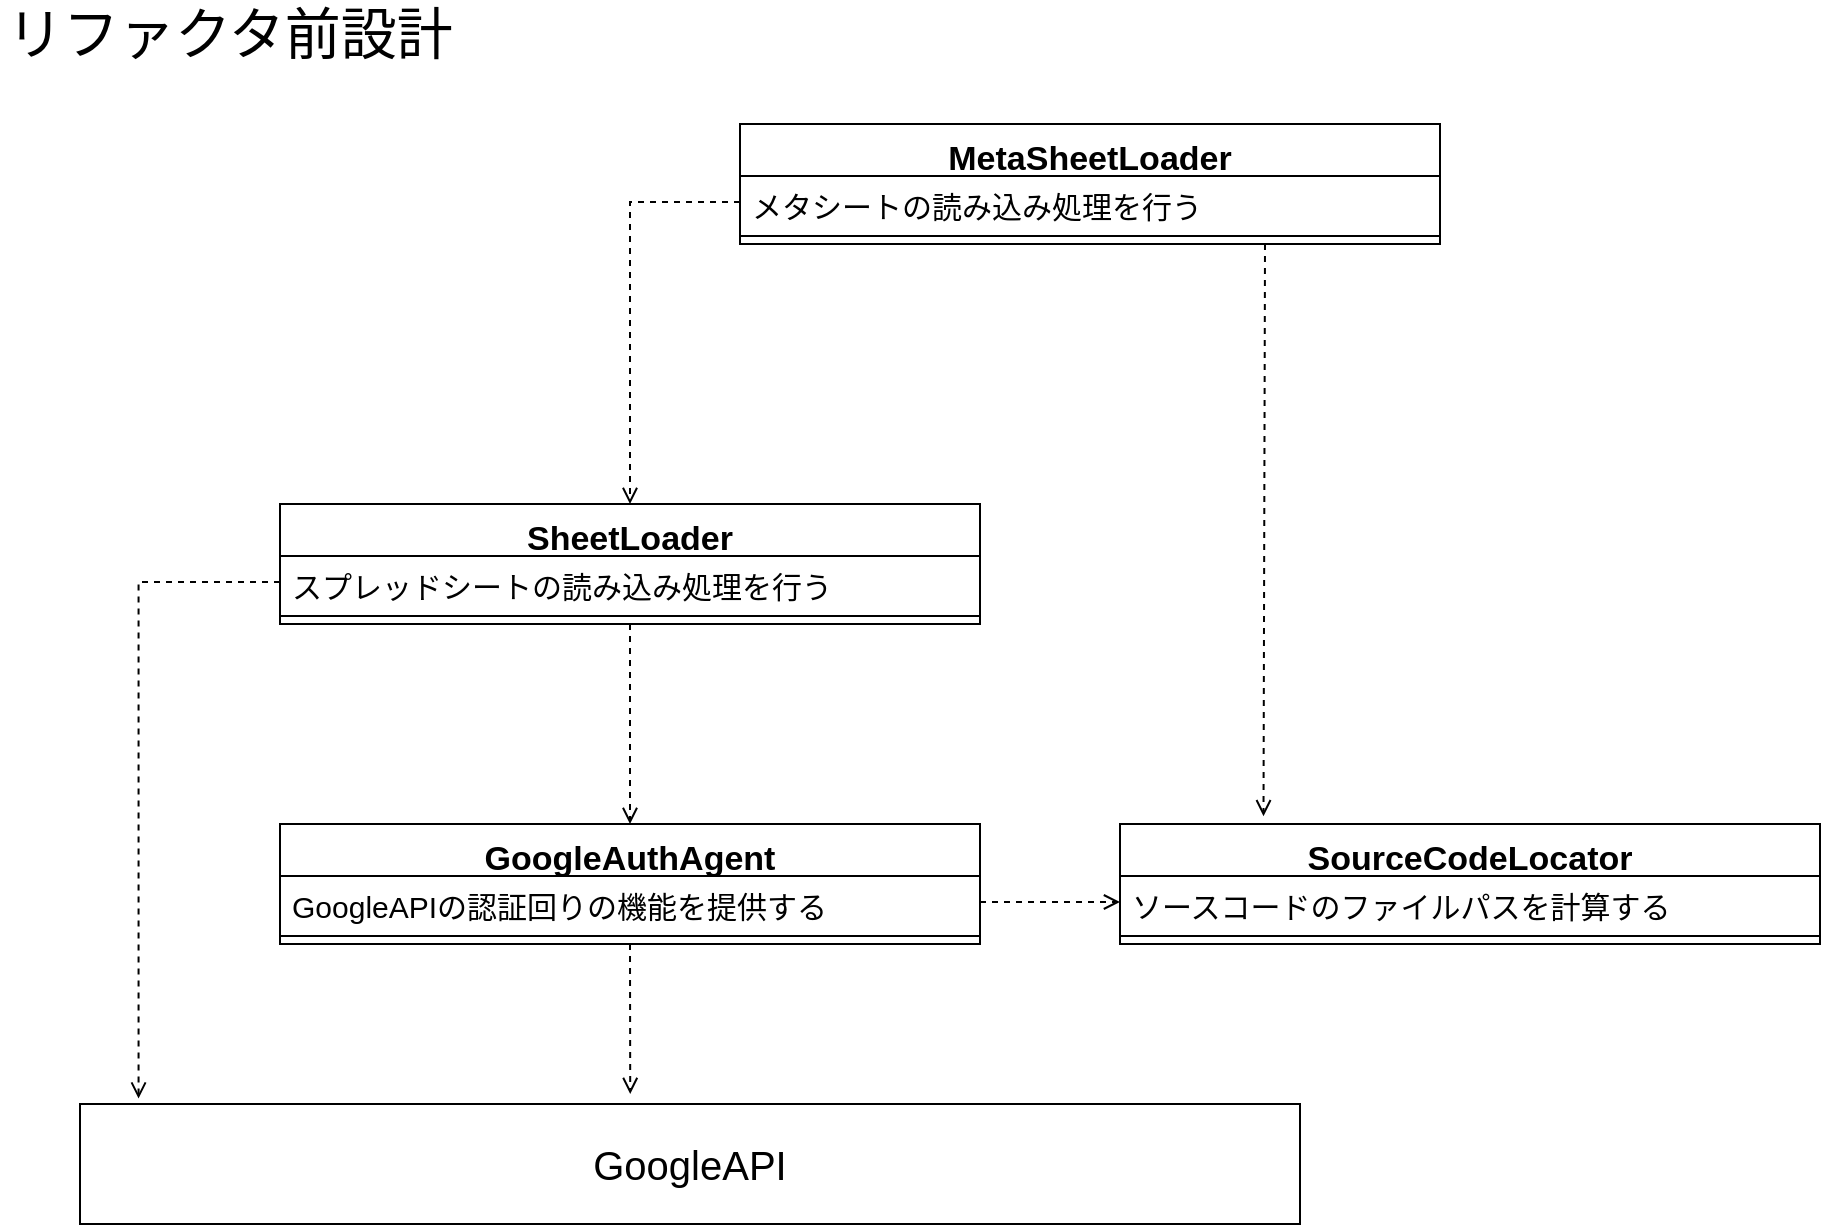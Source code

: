 <mxfile version="18.0.1" type="device"><diagram id="TsSHiBZA91tC2skRjHMI" name="ページ1"><mxGraphModel dx="1296" dy="1018" grid="1" gridSize="10" guides="1" tooltips="1" connect="1" arrows="1" fold="1" page="1" pageScale="1" pageWidth="827" pageHeight="1169" math="0" shadow="0"><root><mxCell id="0"/><mxCell id="1" parent="0"/><mxCell id="dmz9l4l7c1sC0X8st1dr-1" value="&lt;font style=&quot;font-size: 28px;&quot;&gt;リファクタ前設計&lt;/font&gt;" style="text;html=1;strokeColor=none;fillColor=none;align=center;verticalAlign=middle;whiteSpace=wrap;rounded=0;fontSize=28;" vertex="1" parent="1"><mxGeometry x="130" y="210" width="230" height="30" as="geometry"/></mxCell><mxCell id="dmz9l4l7c1sC0X8st1dr-2" value="GoogleAuthAgent" style="swimlane;fontStyle=1;align=center;verticalAlign=top;childLayout=stackLayout;horizontal=1;startSize=26;horizontalStack=0;resizeParent=1;resizeParentMax=0;resizeLast=0;collapsible=1;marginBottom=0;fontSize=17;" vertex="1" parent="1"><mxGeometry x="270" y="620" width="350" height="60" as="geometry"/></mxCell><mxCell id="dmz9l4l7c1sC0X8st1dr-3" value="GoogleAPIの認証回りの機能を提供する" style="text;strokeColor=none;fillColor=none;align=left;verticalAlign=top;spacingLeft=4;spacingRight=4;overflow=hidden;rotatable=0;points=[[0,0.5],[1,0.5]];portConstraint=eastwest;fontSize=15;" vertex="1" parent="dmz9l4l7c1sC0X8st1dr-2"><mxGeometry y="26" width="350" height="26" as="geometry"/></mxCell><mxCell id="dmz9l4l7c1sC0X8st1dr-4" value="" style="line;strokeWidth=1;fillColor=none;align=left;verticalAlign=middle;spacingTop=-1;spacingLeft=3;spacingRight=3;rotatable=0;labelPosition=right;points=[];portConstraint=eastwest;fontSize=20;" vertex="1" parent="dmz9l4l7c1sC0X8st1dr-2"><mxGeometry y="52" width="350" height="8" as="geometry"/></mxCell><mxCell id="dmz9l4l7c1sC0X8st1dr-7" value="&lt;font style=&quot;font-size: 20px;&quot;&gt;GoogleAPI&lt;/font&gt;" style="rounded=0;whiteSpace=wrap;html=1;fontSize=15;" vertex="1" parent="1"><mxGeometry x="170" y="760" width="610" height="60" as="geometry"/></mxCell><mxCell id="dmz9l4l7c1sC0X8st1dr-8" value="" style="endArrow=open;html=1;rounded=0;fontSize=20;exitX=0.5;exitY=1;exitDx=0;exitDy=0;entryX=0.451;entryY=-0.083;entryDx=0;entryDy=0;entryPerimeter=0;dashed=1;endFill=0;" edge="1" parent="1" source="dmz9l4l7c1sC0X8st1dr-2" target="dmz9l4l7c1sC0X8st1dr-7"><mxGeometry width="50" height="50" relative="1" as="geometry"><mxPoint x="580" y="590" as="sourcePoint"/><mxPoint x="630" y="540" as="targetPoint"/></mxGeometry></mxCell><mxCell id="dmz9l4l7c1sC0X8st1dr-9" value="SheetLoader" style="swimlane;fontStyle=1;align=center;verticalAlign=top;childLayout=stackLayout;horizontal=1;startSize=26;horizontalStack=0;resizeParent=1;resizeParentMax=0;resizeLast=0;collapsible=1;marginBottom=0;fontSize=17;" vertex="1" parent="1"><mxGeometry x="270" y="460" width="350" height="60" as="geometry"/></mxCell><mxCell id="dmz9l4l7c1sC0X8st1dr-10" value="スプレッドシートの読み込み処理を行う" style="text;strokeColor=none;fillColor=none;align=left;verticalAlign=top;spacingLeft=4;spacingRight=4;overflow=hidden;rotatable=0;points=[[0,0.5],[1,0.5]];portConstraint=eastwest;fontSize=15;" vertex="1" parent="dmz9l4l7c1sC0X8st1dr-9"><mxGeometry y="26" width="350" height="26" as="geometry"/></mxCell><mxCell id="dmz9l4l7c1sC0X8st1dr-11" value="" style="line;strokeWidth=1;fillColor=none;align=left;verticalAlign=middle;spacingTop=-1;spacingLeft=3;spacingRight=3;rotatable=0;labelPosition=right;points=[];portConstraint=eastwest;fontSize=20;" vertex="1" parent="dmz9l4l7c1sC0X8st1dr-9"><mxGeometry y="52" width="350" height="8" as="geometry"/></mxCell><mxCell id="dmz9l4l7c1sC0X8st1dr-12" value="" style="endArrow=open;html=1;rounded=0;fontSize=20;exitX=0.5;exitY=1;exitDx=0;exitDy=0;entryX=0.5;entryY=0;entryDx=0;entryDy=0;dashed=1;endFill=0;" edge="1" parent="1" source="dmz9l4l7c1sC0X8st1dr-9" target="dmz9l4l7c1sC0X8st1dr-2"><mxGeometry width="50" height="50" relative="1" as="geometry"><mxPoint x="455" y="690" as="sourcePoint"/><mxPoint x="455.11" y="765.02" as="targetPoint"/></mxGeometry></mxCell><mxCell id="dmz9l4l7c1sC0X8st1dr-13" value="MetaSheetLoader" style="swimlane;fontStyle=1;align=center;verticalAlign=top;childLayout=stackLayout;horizontal=1;startSize=26;horizontalStack=0;resizeParent=1;resizeParentMax=0;resizeLast=0;collapsible=1;marginBottom=0;fontSize=17;" vertex="1" parent="1"><mxGeometry x="500" y="270" width="350" height="60" as="geometry"/></mxCell><mxCell id="dmz9l4l7c1sC0X8st1dr-14" value="メタシートの読み込み処理を行う" style="text;strokeColor=none;fillColor=none;align=left;verticalAlign=top;spacingLeft=4;spacingRight=4;overflow=hidden;rotatable=0;points=[[0,0.5],[1,0.5]];portConstraint=eastwest;fontSize=15;" vertex="1" parent="dmz9l4l7c1sC0X8st1dr-13"><mxGeometry y="26" width="350" height="26" as="geometry"/></mxCell><mxCell id="dmz9l4l7c1sC0X8st1dr-15" value="" style="line;strokeWidth=1;fillColor=none;align=left;verticalAlign=middle;spacingTop=-1;spacingLeft=3;spacingRight=3;rotatable=0;labelPosition=right;points=[];portConstraint=eastwest;fontSize=20;" vertex="1" parent="dmz9l4l7c1sC0X8st1dr-13"><mxGeometry y="52" width="350" height="8" as="geometry"/></mxCell><mxCell id="dmz9l4l7c1sC0X8st1dr-16" value="" style="endArrow=open;html=1;rounded=0;fontSize=20;exitX=0.75;exitY=1;exitDx=0;exitDy=0;entryX=0.205;entryY=-0.065;entryDx=0;entryDy=0;dashed=1;endFill=0;entryPerimeter=0;" edge="1" parent="1" source="dmz9l4l7c1sC0X8st1dr-13" target="dmz9l4l7c1sC0X8st1dr-18"><mxGeometry width="50" height="50" relative="1" as="geometry"><mxPoint x="455" y="530" as="sourcePoint"/><mxPoint x="455" y="630" as="targetPoint"/></mxGeometry></mxCell><mxCell id="dmz9l4l7c1sC0X8st1dr-17" value="" style="endArrow=open;html=1;rounded=0;fontSize=20;exitX=0;exitY=0.5;exitDx=0;exitDy=0;entryX=0.048;entryY=-0.045;entryDx=0;entryDy=0;dashed=1;endFill=0;entryPerimeter=0;edgeStyle=elbowEdgeStyle;elbow=vertical;" edge="1" parent="1" source="dmz9l4l7c1sC0X8st1dr-10" target="dmz9l4l7c1sC0X8st1dr-7"><mxGeometry width="50" height="50" relative="1" as="geometry"><mxPoint x="455" y="530" as="sourcePoint"/><mxPoint x="455" y="630" as="targetPoint"/><Array as="points"><mxPoint x="230" y="499"/></Array></mxGeometry></mxCell><mxCell id="dmz9l4l7c1sC0X8st1dr-18" value="SourceCodeLocator" style="swimlane;fontStyle=1;align=center;verticalAlign=top;childLayout=stackLayout;horizontal=1;startSize=26;horizontalStack=0;resizeParent=1;resizeParentMax=0;resizeLast=0;collapsible=1;marginBottom=0;fontSize=17;" vertex="1" parent="1"><mxGeometry x="690" y="620" width="350" height="60" as="geometry"/></mxCell><mxCell id="dmz9l4l7c1sC0X8st1dr-19" value="ソースコードのファイルパスを計算する" style="text;strokeColor=none;fillColor=none;align=left;verticalAlign=top;spacingLeft=4;spacingRight=4;overflow=hidden;rotatable=0;points=[[0,0.5],[1,0.5]];portConstraint=eastwest;fontSize=15;" vertex="1" parent="dmz9l4l7c1sC0X8st1dr-18"><mxGeometry y="26" width="350" height="26" as="geometry"/></mxCell><mxCell id="dmz9l4l7c1sC0X8st1dr-20" value="" style="line;strokeWidth=1;fillColor=none;align=left;verticalAlign=middle;spacingTop=-1;spacingLeft=3;spacingRight=3;rotatable=0;labelPosition=right;points=[];portConstraint=eastwest;fontSize=20;" vertex="1" parent="dmz9l4l7c1sC0X8st1dr-18"><mxGeometry y="52" width="350" height="8" as="geometry"/></mxCell><mxCell id="dmz9l4l7c1sC0X8st1dr-21" value="" style="endArrow=open;html=1;rounded=0;fontSize=20;exitX=0;exitY=0.5;exitDx=0;exitDy=0;entryX=0.5;entryY=0;entryDx=0;entryDy=0;dashed=1;endFill=0;edgeStyle=elbowEdgeStyle;elbow=vertical;" edge="1" parent="1" source="dmz9l4l7c1sC0X8st1dr-14" target="dmz9l4l7c1sC0X8st1dr-9"><mxGeometry width="50" height="50" relative="1" as="geometry"><mxPoint x="875" y="530" as="sourcePoint"/><mxPoint x="875" y="630" as="targetPoint"/><Array as="points"><mxPoint x="480" y="309"/></Array></mxGeometry></mxCell><mxCell id="dmz9l4l7c1sC0X8st1dr-23" value="" style="endArrow=open;html=1;rounded=0;fontSize=20;exitX=1;exitY=0.5;exitDx=0;exitDy=0;entryX=0;entryY=0.5;entryDx=0;entryDy=0;dashed=1;endFill=0;" edge="1" parent="1" source="dmz9l4l7c1sC0X8st1dr-3" target="dmz9l4l7c1sC0X8st1dr-19"><mxGeometry width="50" height="50" relative="1" as="geometry"><mxPoint x="455" y="530" as="sourcePoint"/><mxPoint x="455" y="630" as="targetPoint"/></mxGeometry></mxCell></root></mxGraphModel></diagram></mxfile>